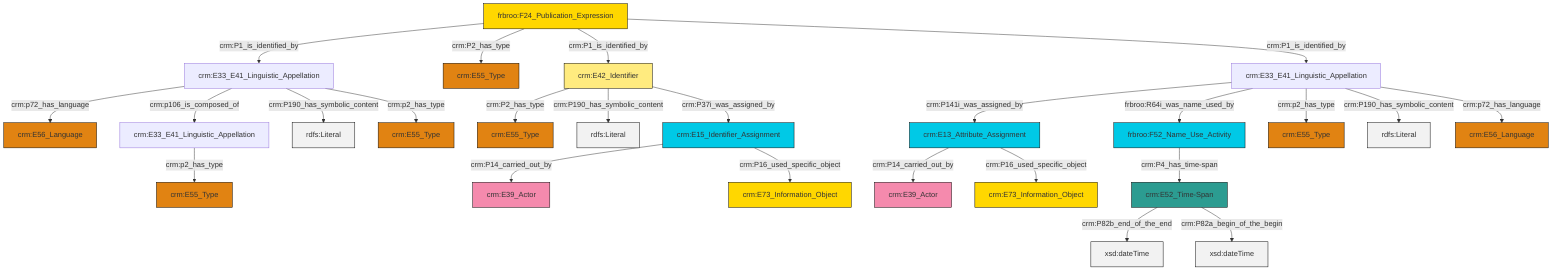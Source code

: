 graph TD
classDef Literal fill:#f2f2f2,stroke:#000000;
classDef CRM_Entity fill:#FFFFFF,stroke:#000000;
classDef Temporal_Entity fill:#00C9E6, stroke:#000000;
classDef Type fill:#E18312, stroke:#000000;
classDef Time-Span fill:#2C9C91, stroke:#000000;
classDef Appellation fill:#FFEB7F, stroke:#000000;
classDef Place fill:#008836, stroke:#000000;
classDef Persistent_Item fill:#B266B2, stroke:#000000;
classDef Conceptual_Object fill:#FFD700, stroke:#000000;
classDef Physical_Thing fill:#D2B48C, stroke:#000000;
classDef Actor fill:#f58aad, stroke:#000000;
classDef PC_Classes fill:#4ce600, stroke:#000000;
classDef Multi fill:#cccccc,stroke:#000000;

0["crm:E33_E41_Linguistic_Appellation"]:::Default -->|crm:p2_has_type| 1["crm:E55_Type"]:::Type
3["frbroo:F24_Publication_Expression"]:::Conceptual_Object -->|crm:P1_is_identified_by| 4["crm:E33_E41_Linguistic_Appellation"]:::Default
13["crm:E13_Attribute_Assignment"]:::Temporal_Entity -->|crm:P14_carried_out_by| 14["crm:E39_Actor"]:::Actor
4["crm:E33_E41_Linguistic_Appellation"]:::Default -->|crm:p72_has_language| 17["crm:E56_Language"]:::Type
4["crm:E33_E41_Linguistic_Appellation"]:::Default -->|crm:p106_is_composed_of| 0["crm:E33_E41_Linguistic_Appellation"]:::Default
15["crm:E15_Identifier_Assignment"]:::Temporal_Entity -->|crm:P14_carried_out_by| 20["crm:E39_Actor"]:::Actor
27["crm:E42_Identifier"]:::Appellation -->|crm:P2_has_type| 28["crm:E55_Type"]:::Type
5["crm:E33_E41_Linguistic_Appellation"]:::Default -->|crm:P141i_was_assigned_by| 13["crm:E13_Attribute_Assignment"]:::Temporal_Entity
3["frbroo:F24_Publication_Expression"]:::Conceptual_Object -->|crm:P2_has_type| 9["crm:E55_Type"]:::Type
29["frbroo:F52_Name_Use_Activity"]:::Temporal_Entity -->|crm:P4_has_time-span| 11["crm:E52_Time-Span"]:::Time-Span
27["crm:E42_Identifier"]:::Appellation -->|crm:P190_has_symbolic_content| 38[rdfs:Literal]:::Literal
4["crm:E33_E41_Linguistic_Appellation"]:::Default -->|crm:P190_has_symbolic_content| 39[rdfs:Literal]:::Literal
4["crm:E33_E41_Linguistic_Appellation"]:::Default -->|crm:p2_has_type| 22["crm:E55_Type"]:::Type
5["crm:E33_E41_Linguistic_Appellation"]:::Default -->|frbroo:R64i_was_name_used_by| 29["frbroo:F52_Name_Use_Activity"]:::Temporal_Entity
11["crm:E52_Time-Span"]:::Time-Span -->|crm:P82b_end_of_the_end| 41[xsd:dateTime]:::Literal
3["frbroo:F24_Publication_Expression"]:::Conceptual_Object -->|crm:P1_is_identified_by| 27["crm:E42_Identifier"]:::Appellation
27["crm:E42_Identifier"]:::Appellation -->|crm:P37i_was_assigned_by| 15["crm:E15_Identifier_Assignment"]:::Temporal_Entity
3["frbroo:F24_Publication_Expression"]:::Conceptual_Object -->|crm:P1_is_identified_by| 5["crm:E33_E41_Linguistic_Appellation"]:::Default
13["crm:E13_Attribute_Assignment"]:::Temporal_Entity -->|crm:P16_used_specific_object| 7["crm:E73_Information_Object"]:::Conceptual_Object
5["crm:E33_E41_Linguistic_Appellation"]:::Default -->|crm:p2_has_type| 25["crm:E55_Type"]:::Type
5["crm:E33_E41_Linguistic_Appellation"]:::Default -->|crm:P190_has_symbolic_content| 44[rdfs:Literal]:::Literal
15["crm:E15_Identifier_Assignment"]:::Temporal_Entity -->|crm:P16_used_specific_object| 33["crm:E73_Information_Object"]:::Conceptual_Object
11["crm:E52_Time-Span"]:::Time-Span -->|crm:P82a_begin_of_the_begin| 46[xsd:dateTime]:::Literal
5["crm:E33_E41_Linguistic_Appellation"]:::Default -->|crm:p72_has_language| 31["crm:E56_Language"]:::Type